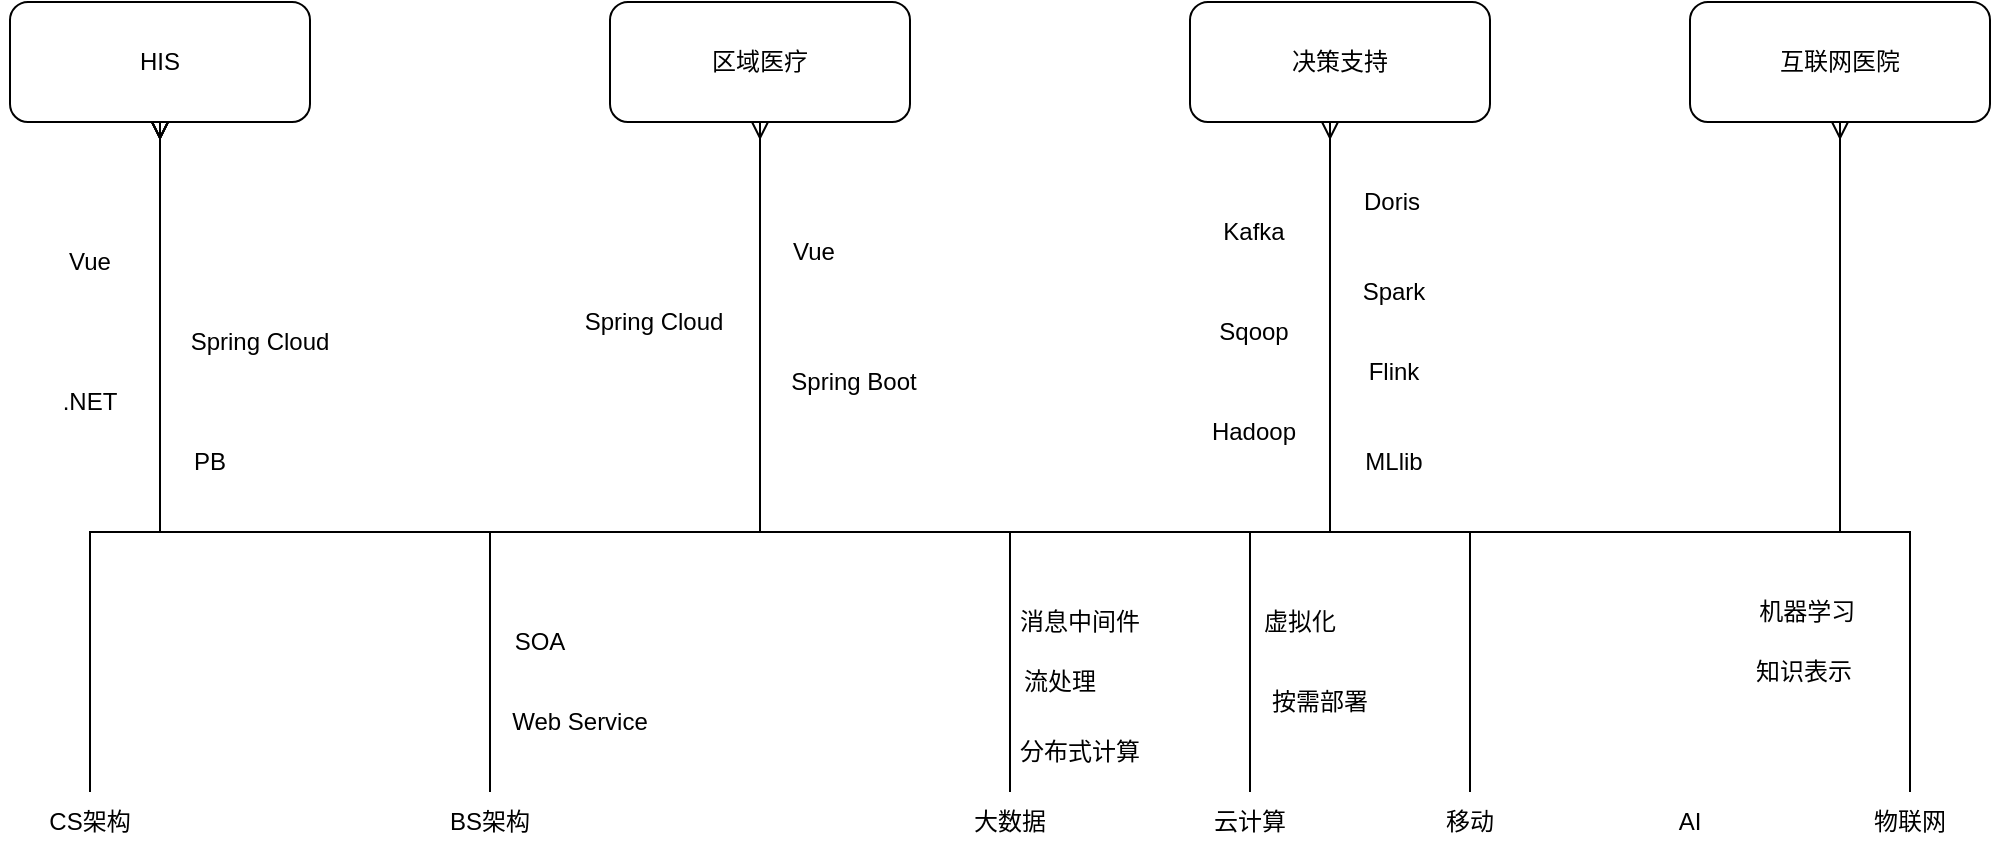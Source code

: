 <mxfile version="20.5.3" type="github"><diagram id="WdBbdv4TCkT75ZllJV3W" name="Page-1"><mxGraphModel dx="1424" dy="737" grid="1" gridSize="10" guides="1" tooltips="1" connect="1" arrows="1" fold="1" page="1" pageScale="1" pageWidth="1100" pageHeight="850" math="0" shadow="0"><root><mxCell id="0"/><mxCell id="1" parent="0"/><mxCell id="Lv4Dapnyp3Li67Ld213d-19" style="rounded=0;orthogonalLoop=1;jettySize=auto;html=1;exitX=0.5;exitY=0;exitDx=0;exitDy=0;edgeStyle=orthogonalEdgeStyle;endArrow=ERmany;endFill=0;entryX=0.5;entryY=1;entryDx=0;entryDy=0;" parent="1" source="Lv4Dapnyp3Li67Ld213d-3" target="Lv4Dapnyp3Li67Ld213d-20" edge="1"><mxGeometry relative="1" as="geometry"><mxPoint x="115" y="385" as="targetPoint"/><Array as="points"><mxPoint x="60" y="635"/><mxPoint x="95" y="635"/></Array></mxGeometry></mxCell><mxCell id="Lv4Dapnyp3Li67Ld213d-3" value="CS架构" style="text;html=1;strokeColor=none;fillColor=none;align=center;verticalAlign=middle;whiteSpace=wrap;rounded=0;" parent="1" vertex="1"><mxGeometry x="30" y="765" width="60" height="30" as="geometry"/></mxCell><mxCell id="Lv4Dapnyp3Li67Ld213d-21" style="edgeStyle=orthogonalEdgeStyle;rounded=0;orthogonalLoop=1;jettySize=auto;html=1;exitX=0.5;exitY=0;exitDx=0;exitDy=0;entryX=0.5;entryY=1;entryDx=0;entryDy=0;endArrow=ERmany;endFill=0;" parent="1" source="Lv4Dapnyp3Li67Ld213d-4" target="Lv4Dapnyp3Li67Ld213d-20" edge="1"><mxGeometry relative="1" as="geometry"><Array as="points"><mxPoint x="260" y="635"/><mxPoint x="95" y="635"/></Array></mxGeometry></mxCell><mxCell id="Lv4Dapnyp3Li67Ld213d-29" style="edgeStyle=orthogonalEdgeStyle;rounded=0;orthogonalLoop=1;jettySize=auto;html=1;exitX=0.5;exitY=0;exitDx=0;exitDy=0;entryX=0.5;entryY=1;entryDx=0;entryDy=0;endArrow=ERmany;endFill=0;" parent="1" source="Lv4Dapnyp3Li67Ld213d-4" target="Lv4Dapnyp3Li67Ld213d-28" edge="1"><mxGeometry relative="1" as="geometry"><Array as="points"><mxPoint x="260" y="635"/><mxPoint x="395" y="635"/></Array></mxGeometry></mxCell><mxCell id="Lv4Dapnyp3Li67Ld213d-4" value="BS架构" style="text;html=1;strokeColor=none;fillColor=none;align=center;verticalAlign=middle;whiteSpace=wrap;rounded=0;" parent="1" vertex="1"><mxGeometry x="230" y="765" width="60" height="30" as="geometry"/></mxCell><mxCell id="Lv4Dapnyp3Li67Ld213d-35" style="edgeStyle=orthogonalEdgeStyle;rounded=0;orthogonalLoop=1;jettySize=auto;html=1;exitX=0.5;exitY=0;exitDx=0;exitDy=0;endArrow=ERmany;endFill=0;" parent="1" source="Lv4Dapnyp3Li67Ld213d-5" target="Lv4Dapnyp3Li67Ld213d-33" edge="1"><mxGeometry relative="1" as="geometry"><Array as="points"><mxPoint x="520" y="635"/><mxPoint x="680" y="635"/></Array></mxGeometry></mxCell><mxCell id="Lv4Dapnyp3Li67Ld213d-5" value="大数据" style="text;html=1;strokeColor=none;fillColor=none;align=center;verticalAlign=middle;whiteSpace=wrap;rounded=0;" parent="1" vertex="1"><mxGeometry x="490" y="765" width="60" height="30" as="geometry"/></mxCell><mxCell id="Lv4Dapnyp3Li67Ld213d-25" style="edgeStyle=orthogonalEdgeStyle;rounded=0;orthogonalLoop=1;jettySize=auto;html=1;exitX=0.5;exitY=0;exitDx=0;exitDy=0;entryX=0.5;entryY=1;entryDx=0;entryDy=0;endArrow=ERmany;endFill=0;" parent="1" source="Lv4Dapnyp3Li67Ld213d-6" target="Lv4Dapnyp3Li67Ld213d-20" edge="1"><mxGeometry relative="1" as="geometry"><Array as="points"><mxPoint x="640" y="635"/><mxPoint x="95" y="635"/></Array></mxGeometry></mxCell><mxCell id="Lv4Dapnyp3Li67Ld213d-6" value="云计算" style="text;html=1;strokeColor=none;fillColor=none;align=center;verticalAlign=middle;whiteSpace=wrap;rounded=0;" parent="1" vertex="1"><mxGeometry x="610" y="765" width="60" height="30" as="geometry"/></mxCell><mxCell id="Lv4Dapnyp3Li67Ld213d-36" style="edgeStyle=orthogonalEdgeStyle;rounded=0;orthogonalLoop=1;jettySize=auto;html=1;exitX=0.5;exitY=0;exitDx=0;exitDy=0;entryX=0.5;entryY=1;entryDx=0;entryDy=0;endArrow=ERmany;endFill=0;" parent="1" source="Lv4Dapnyp3Li67Ld213d-7" target="Lv4Dapnyp3Li67Ld213d-34" edge="1"><mxGeometry relative="1" as="geometry"><Array as="points"><mxPoint x="750" y="635"/><mxPoint x="935" y="635"/></Array></mxGeometry></mxCell><mxCell id="Lv4Dapnyp3Li67Ld213d-7" value="移动" style="text;html=1;strokeColor=none;fillColor=none;align=center;verticalAlign=middle;whiteSpace=wrap;rounded=0;" parent="1" vertex="1"><mxGeometry x="720" y="765" width="60" height="30" as="geometry"/></mxCell><mxCell id="Lv4Dapnyp3Li67Ld213d-8" value="AI" style="text;html=1;strokeColor=none;fillColor=none;align=center;verticalAlign=middle;whiteSpace=wrap;rounded=0;" parent="1" vertex="1"><mxGeometry x="830" y="765" width="60" height="30" as="geometry"/></mxCell><mxCell id="Lv4Dapnyp3Li67Ld213d-22" style="edgeStyle=orthogonalEdgeStyle;rounded=0;orthogonalLoop=1;jettySize=auto;html=1;exitX=0.5;exitY=0;exitDx=0;exitDy=0;entryX=0.5;entryY=1;entryDx=0;entryDy=0;endArrow=ERmany;endFill=0;" parent="1" source="Lv4Dapnyp3Li67Ld213d-9" target="Lv4Dapnyp3Li67Ld213d-20" edge="1"><mxGeometry relative="1" as="geometry"><Array as="points"><mxPoint x="970" y="635"/><mxPoint x="95" y="635"/></Array></mxGeometry></mxCell><mxCell id="Lv4Dapnyp3Li67Ld213d-9" value="物联网" style="text;html=1;strokeColor=none;fillColor=none;align=center;verticalAlign=middle;whiteSpace=wrap;rounded=0;" parent="1" vertex="1"><mxGeometry x="940" y="765" width="60" height="30" as="geometry"/></mxCell><mxCell id="Lv4Dapnyp3Li67Ld213d-20" value="HIS" style="rounded=1;whiteSpace=wrap;html=1;" parent="1" vertex="1"><mxGeometry x="20" y="370" width="150" height="60" as="geometry"/></mxCell><mxCell id="Lv4Dapnyp3Li67Ld213d-23" value="PB" style="text;html=1;strokeColor=none;fillColor=none;align=center;verticalAlign=middle;whiteSpace=wrap;rounded=0;" parent="1" vertex="1"><mxGeometry x="90" y="585" width="60" height="30" as="geometry"/></mxCell><mxCell id="Lv4Dapnyp3Li67Ld213d-24" value=".NET" style="text;html=1;strokeColor=none;fillColor=none;align=center;verticalAlign=middle;whiteSpace=wrap;rounded=0;" parent="1" vertex="1"><mxGeometry x="30" y="555" width="60" height="30" as="geometry"/></mxCell><mxCell id="Lv4Dapnyp3Li67Ld213d-27" value="Spring Cloud" style="text;html=1;strokeColor=none;fillColor=none;align=center;verticalAlign=middle;whiteSpace=wrap;rounded=0;" parent="1" vertex="1"><mxGeometry x="100" y="525" width="90" height="30" as="geometry"/></mxCell><mxCell id="Lv4Dapnyp3Li67Ld213d-28" value="区域医疗" style="rounded=1;whiteSpace=wrap;html=1;" parent="1" vertex="1"><mxGeometry x="320" y="370" width="150" height="60" as="geometry"/></mxCell><mxCell id="Lv4Dapnyp3Li67Ld213d-30" value="Spring Cloud" style="text;html=1;strokeColor=none;fillColor=none;align=center;verticalAlign=middle;whiteSpace=wrap;rounded=0;" parent="1" vertex="1"><mxGeometry x="297" y="515" width="90" height="30" as="geometry"/></mxCell><mxCell id="Lv4Dapnyp3Li67Ld213d-31" value="Spring Boot" style="text;html=1;strokeColor=none;fillColor=none;align=center;verticalAlign=middle;whiteSpace=wrap;rounded=0;" parent="1" vertex="1"><mxGeometry x="397" y="545" width="90" height="30" as="geometry"/></mxCell><mxCell id="Lv4Dapnyp3Li67Ld213d-33" value="决策支持" style="rounded=1;whiteSpace=wrap;html=1;" parent="1" vertex="1"><mxGeometry x="610" y="370" width="150" height="60" as="geometry"/></mxCell><mxCell id="Lv4Dapnyp3Li67Ld213d-34" value="互联网医院" style="rounded=1;whiteSpace=wrap;html=1;" parent="1" vertex="1"><mxGeometry x="860" y="370" width="150" height="60" as="geometry"/></mxCell><mxCell id="Lv4Dapnyp3Li67Ld213d-39" value="SOA" style="text;html=1;strokeColor=none;fillColor=none;align=center;verticalAlign=middle;whiteSpace=wrap;rounded=0;" parent="1" vertex="1"><mxGeometry x="240" y="675" width="90" height="30" as="geometry"/></mxCell><mxCell id="Lv4Dapnyp3Li67Ld213d-40" value="Web Service" style="text;html=1;strokeColor=none;fillColor=none;align=center;verticalAlign=middle;whiteSpace=wrap;rounded=0;" parent="1" vertex="1"><mxGeometry x="260" y="715" width="90" height="30" as="geometry"/></mxCell><mxCell id="Lv4Dapnyp3Li67Ld213d-41" value="虚拟化" style="text;html=1;strokeColor=none;fillColor=none;align=center;verticalAlign=middle;whiteSpace=wrap;rounded=0;" parent="1" vertex="1"><mxGeometry x="620" y="665" width="90" height="30" as="geometry"/></mxCell><mxCell id="Lv4Dapnyp3Li67Ld213d-42" value="按需部署" style="text;html=1;strokeColor=none;fillColor=none;align=center;verticalAlign=middle;whiteSpace=wrap;rounded=0;" parent="1" vertex="1"><mxGeometry x="630" y="705" width="90" height="30" as="geometry"/></mxCell><mxCell id="Lv4Dapnyp3Li67Ld213d-44" value="Doris" style="text;html=1;strokeColor=none;fillColor=none;align=center;verticalAlign=middle;whiteSpace=wrap;rounded=0;" parent="1" vertex="1"><mxGeometry x="666" y="455" width="90" height="30" as="geometry"/></mxCell><mxCell id="Lv4Dapnyp3Li67Ld213d-45" value="Spark" style="text;html=1;strokeColor=none;fillColor=none;align=center;verticalAlign=middle;whiteSpace=wrap;rounded=0;" parent="1" vertex="1"><mxGeometry x="667" y="500" width="90" height="30" as="geometry"/></mxCell><mxCell id="Lv4Dapnyp3Li67Ld213d-46" value="Hadoop" style="text;html=1;strokeColor=none;fillColor=none;align=center;verticalAlign=middle;whiteSpace=wrap;rounded=0;" parent="1" vertex="1"><mxGeometry x="597" y="570" width="90" height="30" as="geometry"/></mxCell><mxCell id="Lv4Dapnyp3Li67Ld213d-47" value="Flink" style="text;html=1;strokeColor=none;fillColor=none;align=center;verticalAlign=middle;whiteSpace=wrap;rounded=0;" parent="1" vertex="1"><mxGeometry x="667" y="540" width="90" height="30" as="geometry"/></mxCell><mxCell id="Lv4Dapnyp3Li67Ld213d-48" value="Kafka" style="text;html=1;strokeColor=none;fillColor=none;align=center;verticalAlign=middle;whiteSpace=wrap;rounded=0;" parent="1" vertex="1"><mxGeometry x="597" y="470" width="90" height="30" as="geometry"/></mxCell><mxCell id="Lv4Dapnyp3Li67Ld213d-49" value="Sqoop" style="text;html=1;strokeColor=none;fillColor=none;align=center;verticalAlign=middle;whiteSpace=wrap;rounded=0;" parent="1" vertex="1"><mxGeometry x="597" y="520" width="90" height="30" as="geometry"/></mxCell><mxCell id="Lv4Dapnyp3Li67Ld213d-50" value="Vue" style="text;html=1;strokeColor=none;fillColor=none;align=center;verticalAlign=middle;whiteSpace=wrap;rounded=0;" parent="1" vertex="1"><mxGeometry x="377" y="480" width="90" height="30" as="geometry"/></mxCell><mxCell id="Lv4Dapnyp3Li67Ld213d-51" value="Vue" style="text;html=1;strokeColor=none;fillColor=none;align=center;verticalAlign=middle;whiteSpace=wrap;rounded=0;" parent="1" vertex="1"><mxGeometry x="15" y="485" width="90" height="30" as="geometry"/></mxCell><mxCell id="Lv4Dapnyp3Li67Ld213d-52" value="MLlib" style="text;html=1;strokeColor=none;fillColor=none;align=center;verticalAlign=middle;whiteSpace=wrap;rounded=0;" parent="1" vertex="1"><mxGeometry x="667" y="585" width="90" height="30" as="geometry"/></mxCell><mxCell id="Lv4Dapnyp3Li67Ld213d-53" value="分布式计算" style="text;html=1;strokeColor=none;fillColor=none;align=center;verticalAlign=middle;whiteSpace=wrap;rounded=0;" parent="1" vertex="1"><mxGeometry x="510" y="730" width="90" height="30" as="geometry"/></mxCell><mxCell id="Lv4Dapnyp3Li67Ld213d-54" value="流处理" style="text;html=1;strokeColor=none;fillColor=none;align=center;verticalAlign=middle;whiteSpace=wrap;rounded=0;" parent="1" vertex="1"><mxGeometry x="500" y="695" width="90" height="30" as="geometry"/></mxCell><mxCell id="Lv4Dapnyp3Li67Ld213d-55" value="消息中间件" style="text;html=1;strokeColor=none;fillColor=none;align=center;verticalAlign=middle;whiteSpace=wrap;rounded=0;" parent="1" vertex="1"><mxGeometry x="510" y="665" width="90" height="30" as="geometry"/></mxCell><mxCell id="Lv4Dapnyp3Li67Ld213d-56" value="&amp;nbsp;机器学习" style="text;html=1;strokeColor=none;fillColor=none;align=center;verticalAlign=middle;whiteSpace=wrap;rounded=0;" parent="1" vertex="1"><mxGeometry x="872" y="660" width="90" height="30" as="geometry"/></mxCell><mxCell id="Lv4Dapnyp3Li67Ld213d-57" value="知识表示" style="text;html=1;strokeColor=none;fillColor=none;align=center;verticalAlign=middle;whiteSpace=wrap;rounded=0;" parent="1" vertex="1"><mxGeometry x="872" y="690" width="90" height="30" as="geometry"/></mxCell></root></mxGraphModel></diagram></mxfile>